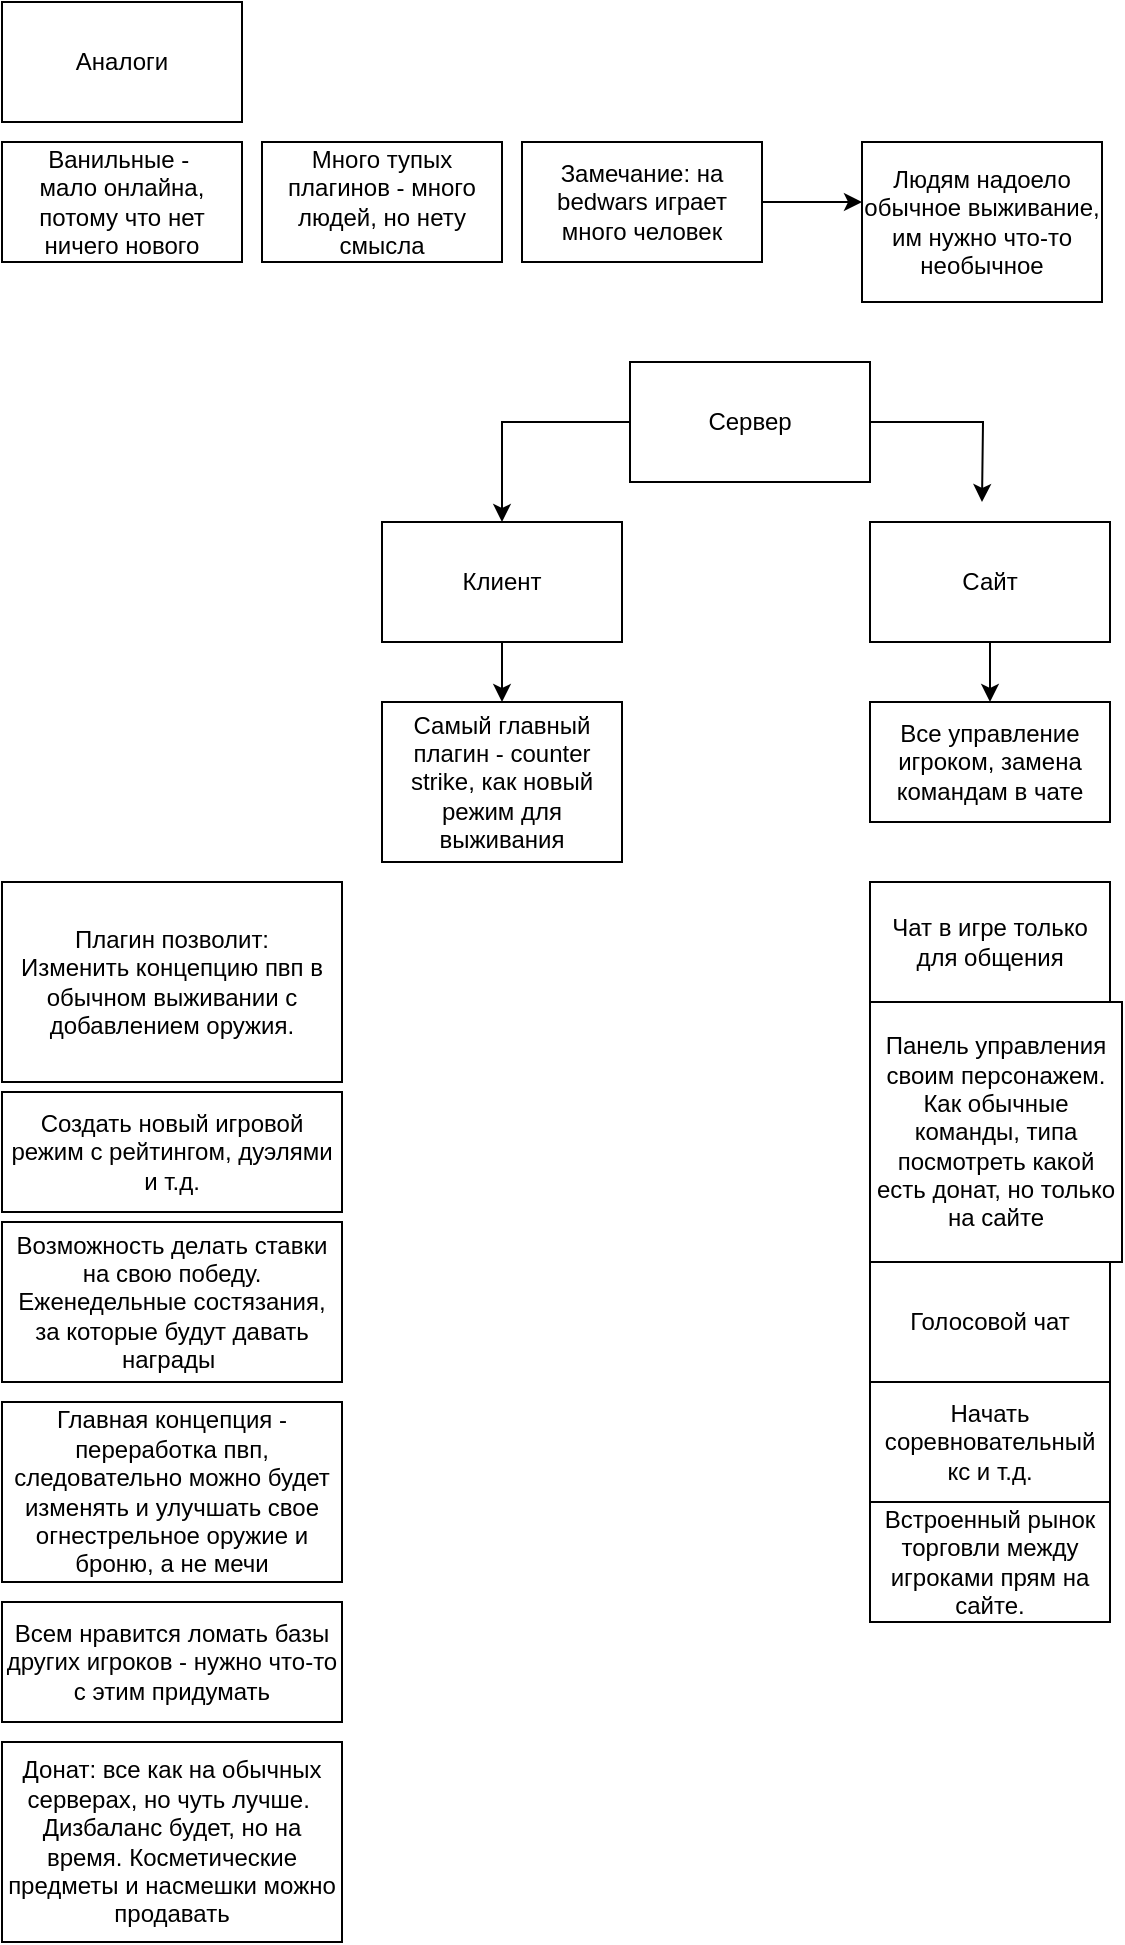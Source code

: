 <mxfile version="20.0.0" type="github">
  <diagram id="fOei27VcebUtks1jba7U" name="Page-1">
    <mxGraphModel dx="981" dy="544" grid="1" gridSize="10" guides="1" tooltips="1" connect="1" arrows="1" fold="1" page="1" pageScale="1" pageWidth="827" pageHeight="1169" math="0" shadow="0">
      <root>
        <mxCell id="0" />
        <mxCell id="1" parent="0" />
        <mxCell id="Xwybs32GNBcL4-FMuGdC-1" value="Аналоги" style="rounded=0;whiteSpace=wrap;html=1;" vertex="1" parent="1">
          <mxGeometry x="40" y="40" width="120" height="60" as="geometry" />
        </mxCell>
        <mxCell id="Xwybs32GNBcL4-FMuGdC-2" value="Ванильные -&amp;nbsp;&lt;br&gt;мало онлайна, потому что нет ничего нового" style="rounded=0;whiteSpace=wrap;html=1;" vertex="1" parent="1">
          <mxGeometry x="40" y="110" width="120" height="60" as="geometry" />
        </mxCell>
        <mxCell id="Xwybs32GNBcL4-FMuGdC-3" value="Много тупых плагинов - много людей, но нету смысла" style="rounded=0;whiteSpace=wrap;html=1;" vertex="1" parent="1">
          <mxGeometry x="170" y="110" width="120" height="60" as="geometry" />
        </mxCell>
        <mxCell id="Xwybs32GNBcL4-FMuGdC-6" value="" style="edgeStyle=orthogonalEdgeStyle;rounded=0;orthogonalLoop=1;jettySize=auto;html=1;" edge="1" parent="1" source="Xwybs32GNBcL4-FMuGdC-4" target="Xwybs32GNBcL4-FMuGdC-5">
          <mxGeometry relative="1" as="geometry">
            <Array as="points">
              <mxPoint x="470" y="140" />
              <mxPoint x="470" y="140" />
            </Array>
          </mxGeometry>
        </mxCell>
        <mxCell id="Xwybs32GNBcL4-FMuGdC-4" value="Замечание: на bedwars играет много человек" style="rounded=0;whiteSpace=wrap;html=1;" vertex="1" parent="1">
          <mxGeometry x="300" y="110" width="120" height="60" as="geometry" />
        </mxCell>
        <mxCell id="Xwybs32GNBcL4-FMuGdC-5" value="Людям надоело обычное выживание, им нужно что-то необычное" style="rounded=0;whiteSpace=wrap;html=1;" vertex="1" parent="1">
          <mxGeometry x="470" y="110" width="120" height="80" as="geometry" />
        </mxCell>
        <mxCell id="Xwybs32GNBcL4-FMuGdC-11" style="edgeStyle=orthogonalEdgeStyle;rounded=0;orthogonalLoop=1;jettySize=auto;html=1;" edge="1" parent="1" source="Xwybs32GNBcL4-FMuGdC-7" target="Xwybs32GNBcL4-FMuGdC-8">
          <mxGeometry relative="1" as="geometry" />
        </mxCell>
        <mxCell id="Xwybs32GNBcL4-FMuGdC-12" style="edgeStyle=orthogonalEdgeStyle;rounded=0;orthogonalLoop=1;jettySize=auto;html=1;" edge="1" parent="1" source="Xwybs32GNBcL4-FMuGdC-7">
          <mxGeometry relative="1" as="geometry">
            <mxPoint x="530" y="290" as="targetPoint" />
          </mxGeometry>
        </mxCell>
        <mxCell id="Xwybs32GNBcL4-FMuGdC-7" value="Сервер" style="rounded=0;whiteSpace=wrap;html=1;" vertex="1" parent="1">
          <mxGeometry x="354" y="220" width="120" height="60" as="geometry" />
        </mxCell>
        <mxCell id="Xwybs32GNBcL4-FMuGdC-14" style="edgeStyle=orthogonalEdgeStyle;rounded=0;orthogonalLoop=1;jettySize=auto;html=1;entryX=0.5;entryY=0;entryDx=0;entryDy=0;" edge="1" parent="1" source="Xwybs32GNBcL4-FMuGdC-8" target="Xwybs32GNBcL4-FMuGdC-13">
          <mxGeometry relative="1" as="geometry" />
        </mxCell>
        <mxCell id="Xwybs32GNBcL4-FMuGdC-8" value="Клиент" style="rounded=0;whiteSpace=wrap;html=1;" vertex="1" parent="1">
          <mxGeometry x="230" y="300" width="120" height="60" as="geometry" />
        </mxCell>
        <mxCell id="Xwybs32GNBcL4-FMuGdC-16" style="edgeStyle=orthogonalEdgeStyle;rounded=0;orthogonalLoop=1;jettySize=auto;html=1;entryX=0.5;entryY=0;entryDx=0;entryDy=0;" edge="1" parent="1" source="Xwybs32GNBcL4-FMuGdC-10" target="Xwybs32GNBcL4-FMuGdC-15">
          <mxGeometry relative="1" as="geometry" />
        </mxCell>
        <mxCell id="Xwybs32GNBcL4-FMuGdC-10" value="Сайт" style="rounded=0;whiteSpace=wrap;html=1;" vertex="1" parent="1">
          <mxGeometry x="474" y="300" width="120" height="60" as="geometry" />
        </mxCell>
        <mxCell id="Xwybs32GNBcL4-FMuGdC-13" value="Самый главный плагин - counter strike, как новый режим для выживания" style="rounded=0;whiteSpace=wrap;html=1;" vertex="1" parent="1">
          <mxGeometry x="230" y="390" width="120" height="80" as="geometry" />
        </mxCell>
        <mxCell id="Xwybs32GNBcL4-FMuGdC-15" value="Все управление игроком, замена командам в чате" style="rounded=0;whiteSpace=wrap;html=1;" vertex="1" parent="1">
          <mxGeometry x="474" y="390" width="120" height="60" as="geometry" />
        </mxCell>
        <mxCell id="Xwybs32GNBcL4-FMuGdC-17" value="Плагин позволит:&lt;br&gt;Изменить концепцию пвп в обычном выживании с добавлением оружия.&lt;br&gt;" style="rounded=0;whiteSpace=wrap;html=1;" vertex="1" parent="1">
          <mxGeometry x="40" y="480" width="170" height="100" as="geometry" />
        </mxCell>
        <mxCell id="Xwybs32GNBcL4-FMuGdC-18" value="Создать новый игровой режим с рейтингом, дуэлями и т.д." style="rounded=0;whiteSpace=wrap;html=1;" vertex="1" parent="1">
          <mxGeometry x="40" y="585" width="170" height="60" as="geometry" />
        </mxCell>
        <mxCell id="Xwybs32GNBcL4-FMuGdC-19" value="Возможность делать ставки на свою победу. Еженедельные состязания, за которые будут давать награды&amp;nbsp;" style="rounded=0;whiteSpace=wrap;html=1;" vertex="1" parent="1">
          <mxGeometry x="40" y="650" width="170" height="80" as="geometry" />
        </mxCell>
        <mxCell id="Xwybs32GNBcL4-FMuGdC-20" value="Главная концепция - переработка пвп, следовательно можно будет изменять и улучшать свое огнестрельное оружие и броню, а не мечи" style="rounded=0;whiteSpace=wrap;html=1;" vertex="1" parent="1">
          <mxGeometry x="40" y="740" width="170" height="90" as="geometry" />
        </mxCell>
        <mxCell id="Xwybs32GNBcL4-FMuGdC-21" value="Всем нравится ломать базы других игроков - нужно что-то с этим придумать" style="rounded=0;whiteSpace=wrap;html=1;" vertex="1" parent="1">
          <mxGeometry x="40" y="840" width="170" height="60" as="geometry" />
        </mxCell>
        <mxCell id="Xwybs32GNBcL4-FMuGdC-22" value="Донат: все как на обычных серверах, но чуть лучше.&amp;nbsp;&lt;br&gt;Дизбаланс будет, но на время. Косметические предметы и насмешки можно продавать" style="rounded=0;whiteSpace=wrap;html=1;" vertex="1" parent="1">
          <mxGeometry x="40" y="910" width="170" height="100" as="geometry" />
        </mxCell>
        <mxCell id="Xwybs32GNBcL4-FMuGdC-23" value="Чат в игре только для общения" style="rounded=0;whiteSpace=wrap;html=1;" vertex="1" parent="1">
          <mxGeometry x="474" y="480" width="120" height="60" as="geometry" />
        </mxCell>
        <mxCell id="Xwybs32GNBcL4-FMuGdC-24" value="Панель управления своим персонажем. Как обычные команды, типа посмотреть какой есть донат, но только на сайте" style="rounded=0;whiteSpace=wrap;html=1;" vertex="1" parent="1">
          <mxGeometry x="474" y="540" width="126" height="130" as="geometry" />
        </mxCell>
        <mxCell id="Xwybs32GNBcL4-FMuGdC-25" value="Голосовой чат" style="rounded=0;whiteSpace=wrap;html=1;" vertex="1" parent="1">
          <mxGeometry x="474" y="670" width="120" height="60" as="geometry" />
        </mxCell>
        <mxCell id="Xwybs32GNBcL4-FMuGdC-26" value="Начать соревновательный кс и т.д." style="rounded=0;whiteSpace=wrap;html=1;" vertex="1" parent="1">
          <mxGeometry x="474" y="730" width="120" height="60" as="geometry" />
        </mxCell>
        <mxCell id="Xwybs32GNBcL4-FMuGdC-27" value="Встроенный рынок торговли между игроками прям на сайте." style="rounded=0;whiteSpace=wrap;html=1;" vertex="1" parent="1">
          <mxGeometry x="474" y="790" width="120" height="60" as="geometry" />
        </mxCell>
      </root>
    </mxGraphModel>
  </diagram>
</mxfile>
